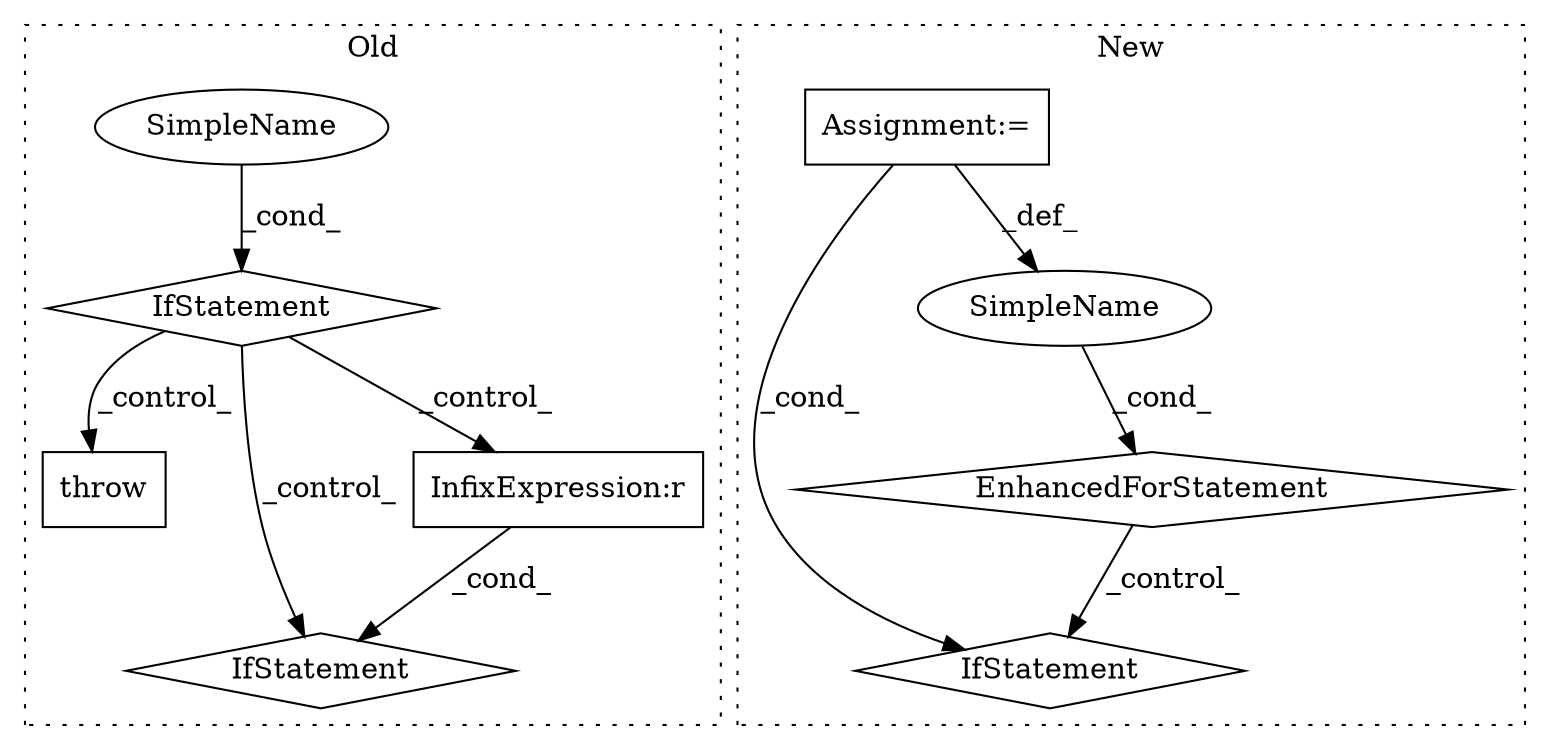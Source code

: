 digraph G {
subgraph cluster0 {
1 [label="throw" a="53" s="952" l="6" shape="box"];
4 [label="IfStatement" a="25" s="906,942" l="4,2" shape="diamond"];
5 [label="SimpleName" a="42" s="" l="" shape="ellipse"];
6 [label="IfStatement" a="25" s="1101,1137" l="4,2" shape="diamond"];
7 [label="InfixExpression:r" a="27" s="1119" l="4" shape="box"];
label = "Old";
style="dotted";
}
subgraph cluster1 {
2 [label="EnhancedForStatement" a="70" s="979,1062" l="53,3" shape="diamond"];
3 [label="Assignment:=" a="7" s="979,1062" l="53,3" shape="box"];
8 [label="IfStatement" a="25" s="1073,1115" l="4,2" shape="diamond"];
9 [label="SimpleName" a="42" s="1036" l="3" shape="ellipse"];
label = "New";
style="dotted";
}
2 -> 8 [label="_control_"];
3 -> 8 [label="_cond_"];
3 -> 9 [label="_def_"];
4 -> 6 [label="_control_"];
4 -> 7 [label="_control_"];
4 -> 1 [label="_control_"];
5 -> 4 [label="_cond_"];
7 -> 6 [label="_cond_"];
9 -> 2 [label="_cond_"];
}